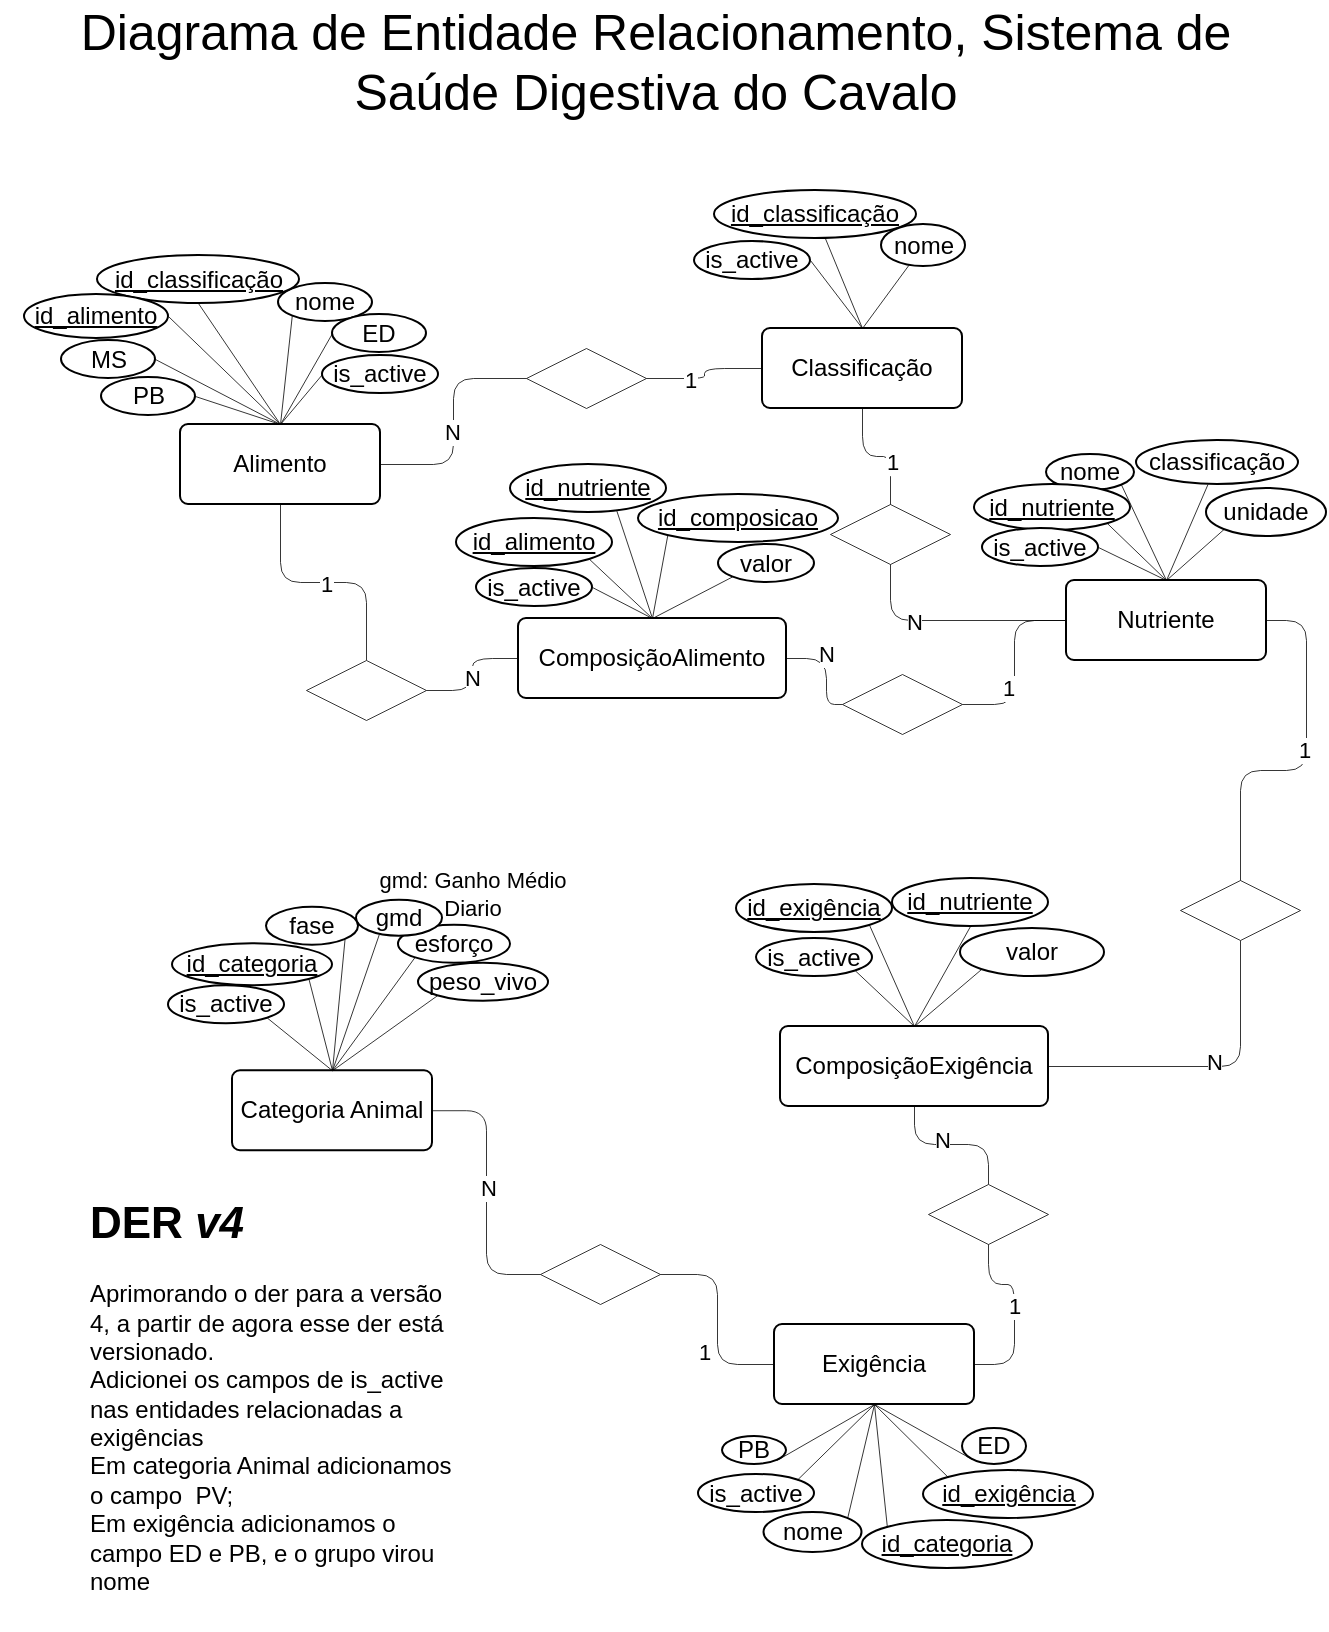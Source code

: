 <mxfile version="27.0.9">
  <diagram name="Página-1" id="3VQ2zI77Vzn59eib0IF1">
    <mxGraphModel dx="505" dy="426" grid="1" gridSize="10" guides="1" tooltips="1" connect="1" arrows="1" fold="1" page="1" pageScale="1" pageWidth="1600" pageHeight="900" math="0" shadow="0">
      <root>
        <mxCell id="0" />
        <mxCell id="1" parent="0" />
        <mxCell id="BL19Yoxea98xcwSY_bck-126" value="gmd: Ganho Médio Diario" style="text;html=1;align=center;verticalAlign=middle;whiteSpace=wrap;rounded=0;fontFamily=Helvetica;fontSize=11;fontColor=default;labelBackgroundColor=default;" parent="1" vertex="1">
          <mxGeometry x="688" y="477" width="117" height="30" as="geometry" />
        </mxCell>
        <mxCell id="BL19Yoxea98xcwSY_bck-1" value="" style="group" parent="1" vertex="1" connectable="0">
          <mxGeometry x="821" y="139" width="190.5" height="110" as="geometry" />
        </mxCell>
        <mxCell id="BL19Yoxea98xcwSY_bck-2" value="Classificação" style="rounded=1;arcSize=10;whiteSpace=wrap;html=1;align=center;" parent="BL19Yoxea98xcwSY_bck-1" vertex="1">
          <mxGeometry x="70" y="70" width="100" height="40" as="geometry" />
        </mxCell>
        <mxCell id="BL19Yoxea98xcwSY_bck-3" style="edgeStyle=none;shape=connector;rounded=1;orthogonalLoop=1;jettySize=auto;html=1;shadow=0;strokeColor=default;strokeWidth=0.394;align=center;verticalAlign=middle;fontFamily=Helvetica;fontSize=11;fontColor=default;labelBackgroundColor=default;startFill=0;endArrow=none;flowAnimation=0;" parent="BL19Yoxea98xcwSY_bck-1" source="BL19Yoxea98xcwSY_bck-4" edge="1">
          <mxGeometry relative="1" as="geometry">
            <mxPoint x="120" y="70" as="targetPoint" />
          </mxGeometry>
        </mxCell>
        <mxCell id="BL19Yoxea98xcwSY_bck-4" value="&lt;u&gt;id_classificação&lt;/u&gt;" style="ellipse;whiteSpace=wrap;html=1;align=center;" parent="BL19Yoxea98xcwSY_bck-1" vertex="1">
          <mxGeometry x="46" y="1" width="101" height="24" as="geometry" />
        </mxCell>
        <mxCell id="BL19Yoxea98xcwSY_bck-5" style="shape=connector;rounded=1;orthogonalLoop=1;jettySize=auto;html=1;entryX=0.5;entryY=0;entryDx=0;entryDy=0;shadow=0;strokeColor=default;strokeWidth=0.394;align=center;verticalAlign=middle;fontFamily=Helvetica;fontSize=11;fontColor=default;labelBackgroundColor=default;startFill=0;endArrow=none;flowAnimation=0;" parent="BL19Yoxea98xcwSY_bck-1" source="BL19Yoxea98xcwSY_bck-6" target="BL19Yoxea98xcwSY_bck-2" edge="1">
          <mxGeometry relative="1" as="geometry" />
        </mxCell>
        <mxCell id="BL19Yoxea98xcwSY_bck-6" value="nome" style="ellipse;whiteSpace=wrap;html=1;align=center;" parent="BL19Yoxea98xcwSY_bck-1" vertex="1">
          <mxGeometry x="129.5" y="18" width="42" height="21" as="geometry" />
        </mxCell>
        <mxCell id="BL19Yoxea98xcwSY_bck-7" style="rounded=1;orthogonalLoop=1;jettySize=auto;html=1;exitX=1;exitY=0.5;exitDx=0;exitDy=0;entryX=0.5;entryY=0;entryDx=0;entryDy=0;shadow=0;strokeColor=default;strokeWidth=0.394;align=center;verticalAlign=middle;fontFamily=Helvetica;fontSize=11;fontColor=default;labelBackgroundColor=default;startFill=0;endArrow=none;flowAnimation=0;" parent="BL19Yoxea98xcwSY_bck-1" source="BL19Yoxea98xcwSY_bck-8" target="BL19Yoxea98xcwSY_bck-2" edge="1">
          <mxGeometry relative="1" as="geometry" />
        </mxCell>
        <mxCell id="BL19Yoxea98xcwSY_bck-8" value="is_&lt;span style=&quot;background-color: transparent; color: light-dark(rgb(0, 0, 0), rgb(255, 255, 255));&quot;&gt;active&lt;/span&gt;" style="ellipse;whiteSpace=wrap;html=1;align=center;" parent="BL19Yoxea98xcwSY_bck-1" vertex="1">
          <mxGeometry x="36" y="26.5" width="58" height="19" as="geometry" />
        </mxCell>
        <mxCell id="BL19Yoxea98xcwSY_bck-9" style="edgeStyle=orthogonalEdgeStyle;rounded=1;orthogonalLoop=1;jettySize=auto;html=1;entryX=0;entryY=0.5;entryDx=0;entryDy=0;endArrow=none;startFill=0;strokeWidth=0.394;curved=0;flowAnimation=0;shadow=0;" parent="1" source="BL19Yoxea98xcwSY_bck-54" target="BL19Yoxea98xcwSY_bck-18" edge="1">
          <mxGeometry relative="1" as="geometry" />
        </mxCell>
        <mxCell id="BL19Yoxea98xcwSY_bck-10" value="N" style="edgeLabel;html=1;align=center;verticalAlign=middle;resizable=0;points=[];" parent="BL19Yoxea98xcwSY_bck-9" vertex="1" connectable="0">
          <mxGeometry x="-0.237" y="2" relative="1" as="geometry">
            <mxPoint as="offset" />
          </mxGeometry>
        </mxCell>
        <mxCell id="BL19Yoxea98xcwSY_bck-11" style="edgeStyle=orthogonalEdgeStyle;rounded=1;orthogonalLoop=1;jettySize=auto;html=1;endArrow=none;startFill=0;strokeWidth=0.394;curved=0;flowAnimation=0;shadow=0;" parent="1" source="BL19Yoxea98xcwSY_bck-15" target="BL19Yoxea98xcwSY_bck-20" edge="1">
          <mxGeometry relative="1" as="geometry" />
        </mxCell>
        <mxCell id="BL19Yoxea98xcwSY_bck-12" value="1" style="edgeLabel;html=1;align=center;verticalAlign=middle;resizable=0;points=[];" parent="BL19Yoxea98xcwSY_bck-11" vertex="1" connectable="0">
          <mxGeometry x="-0.026" y="1" relative="1" as="geometry">
            <mxPoint as="offset" />
          </mxGeometry>
        </mxCell>
        <mxCell id="BL19Yoxea98xcwSY_bck-13" style="edgeStyle=orthogonalEdgeStyle;rounded=1;orthogonalLoop=1;jettySize=auto;html=1;exitX=1;exitY=0.5;exitDx=0;exitDy=0;entryX=0;entryY=0.5;entryDx=0;entryDy=0;endArrow=none;startFill=0;strokeWidth=0.394;curved=0;flowAnimation=0;shadow=0;" parent="1" source="BL19Yoxea98xcwSY_bck-15" target="BL19Yoxea98xcwSY_bck-54" edge="1">
          <mxGeometry relative="1" as="geometry" />
        </mxCell>
        <mxCell id="BL19Yoxea98xcwSY_bck-14" value="N" style="edgeLabel;html=1;align=center;verticalAlign=middle;resizable=0;points=[];" parent="BL19Yoxea98xcwSY_bck-13" vertex="1" connectable="0">
          <mxGeometry x="-0.059" relative="1" as="geometry">
            <mxPoint as="offset" />
          </mxGeometry>
        </mxCell>
        <mxCell id="BL19Yoxea98xcwSY_bck-15" value="" style="shape=rhombus;perimeter=rhombusPerimeter;whiteSpace=wrap;html=1;align=center;strokeWidth=0.394;fontFamily=Helvetica;fontColor=#464646;spacing=0.394;" parent="1" vertex="1">
          <mxGeometry x="663" y="375" width="60" height="30" as="geometry" />
        </mxCell>
        <mxCell id="BL19Yoxea98xcwSY_bck-16" style="edgeStyle=orthogonalEdgeStyle;rounded=1;orthogonalLoop=1;jettySize=auto;html=1;endArrow=none;startFill=0;strokeWidth=0.394;curved=0;flowAnimation=0;shadow=0;entryX=0;entryY=0.5;entryDx=0;entryDy=0;" parent="1" source="BL19Yoxea98xcwSY_bck-18" target="BL19Yoxea98xcwSY_bck-36" edge="1">
          <mxGeometry relative="1" as="geometry" />
        </mxCell>
        <mxCell id="BL19Yoxea98xcwSY_bck-17" value="1" style="edgeLabel;html=1;align=center;verticalAlign=middle;resizable=0;points=[];" parent="BL19Yoxea98xcwSY_bck-16" vertex="1" connectable="0">
          <mxGeometry x="-0.271" y="3" relative="1" as="geometry">
            <mxPoint as="offset" />
          </mxGeometry>
        </mxCell>
        <mxCell id="BL19Yoxea98xcwSY_bck-18" value="" style="shape=rhombus;perimeter=rhombusPerimeter;whiteSpace=wrap;html=1;align=center;strokeWidth=0.394;fontFamily=Helvetica;fontColor=#464646;spacing=0.394;" parent="1" vertex="1">
          <mxGeometry x="931" y="382" width="60" height="30" as="geometry" />
        </mxCell>
        <mxCell id="BL19Yoxea98xcwSY_bck-19" value="" style="group" parent="1" vertex="1" connectable="0">
          <mxGeometry x="510" y="177" width="215" height="120" as="geometry" />
        </mxCell>
        <mxCell id="BL19Yoxea98xcwSY_bck-20" value="Alimento" style="rounded=1;arcSize=10;whiteSpace=wrap;html=1;align=center;" parent="BL19Yoxea98xcwSY_bck-19" vertex="1">
          <mxGeometry x="90" y="80" width="100" height="40" as="geometry" />
        </mxCell>
        <mxCell id="BL19Yoxea98xcwSY_bck-21" style="edgeStyle=none;shape=connector;rounded=1;orthogonalLoop=1;jettySize=auto;html=1;exitX=0;exitY=1;exitDx=0;exitDy=0;entryX=0.5;entryY=0;entryDx=0;entryDy=0;shadow=0;strokeColor=default;strokeWidth=0.394;align=center;verticalAlign=middle;fontFamily=Helvetica;fontSize=11;fontColor=default;labelBackgroundColor=default;startFill=0;endArrow=none;flowAnimation=0;" parent="BL19Yoxea98xcwSY_bck-19" source="BL19Yoxea98xcwSY_bck-22" target="BL19Yoxea98xcwSY_bck-20" edge="1">
          <mxGeometry relative="1" as="geometry" />
        </mxCell>
        <mxCell id="BL19Yoxea98xcwSY_bck-22" value="nome" style="ellipse;whiteSpace=wrap;html=1;align=center;" parent="BL19Yoxea98xcwSY_bck-19" vertex="1">
          <mxGeometry x="139" y="9.5" width="47" height="19" as="geometry" />
        </mxCell>
        <mxCell id="BL19Yoxea98xcwSY_bck-23" style="edgeStyle=none;shape=connector;rounded=1;orthogonalLoop=1;jettySize=auto;html=1;exitX=0.5;exitY=1;exitDx=0;exitDy=0;entryX=0.5;entryY=0;entryDx=0;entryDy=0;shadow=0;strokeColor=default;strokeWidth=0.394;align=center;verticalAlign=middle;fontFamily=Helvetica;fontSize=11;fontColor=default;labelBackgroundColor=default;startFill=0;endArrow=none;flowAnimation=0;" parent="BL19Yoxea98xcwSY_bck-19" source="BL19Yoxea98xcwSY_bck-24" target="BL19Yoxea98xcwSY_bck-20" edge="1">
          <mxGeometry relative="1" as="geometry" />
        </mxCell>
        <mxCell id="BL19Yoxea98xcwSY_bck-24" value="&lt;u&gt;id_classificação&lt;/u&gt;" style="ellipse;whiteSpace=wrap;html=1;align=center;" parent="BL19Yoxea98xcwSY_bck-19" vertex="1">
          <mxGeometry x="48.5" y="-4.5" width="101" height="24" as="geometry" />
        </mxCell>
        <mxCell id="BL19Yoxea98xcwSY_bck-25" style="edgeStyle=none;shape=connector;rounded=1;orthogonalLoop=1;jettySize=auto;html=1;exitX=1;exitY=0.5;exitDx=0;exitDy=0;entryX=0.5;entryY=0;entryDx=0;entryDy=0;shadow=0;strokeColor=default;strokeWidth=0.394;align=center;verticalAlign=middle;fontFamily=Helvetica;fontSize=11;fontColor=default;labelBackgroundColor=default;startFill=0;endArrow=none;flowAnimation=0;" parent="BL19Yoxea98xcwSY_bck-19" source="BL19Yoxea98xcwSY_bck-26" target="BL19Yoxea98xcwSY_bck-20" edge="1">
          <mxGeometry relative="1" as="geometry" />
        </mxCell>
        <mxCell id="BL19Yoxea98xcwSY_bck-26" value="&lt;u&gt;id_alimento&lt;/u&gt;" style="ellipse;whiteSpace=wrap;html=1;align=center;" parent="BL19Yoxea98xcwSY_bck-19" vertex="1">
          <mxGeometry x="12" y="15" width="72" height="22" as="geometry" />
        </mxCell>
        <mxCell id="BL19Yoxea98xcwSY_bck-27" style="rounded=0;orthogonalLoop=1;jettySize=auto;html=1;exitX=1;exitY=0.5;exitDx=0;exitDy=0;entryX=0.5;entryY=0;entryDx=0;entryDy=0;endArrow=none;startFill=0;strokeWidth=0.394;" parent="BL19Yoxea98xcwSY_bck-19" source="BL19Yoxea98xcwSY_bck-28" target="BL19Yoxea98xcwSY_bck-20" edge="1">
          <mxGeometry relative="1" as="geometry" />
        </mxCell>
        <mxCell id="BL19Yoxea98xcwSY_bck-28" value="MS" style="ellipse;whiteSpace=wrap;html=1;align=center;" parent="BL19Yoxea98xcwSY_bck-19" vertex="1">
          <mxGeometry x="30.5" y="38" width="47" height="19" as="geometry" />
        </mxCell>
        <mxCell id="BL19Yoxea98xcwSY_bck-29" value="PB" style="ellipse;whiteSpace=wrap;html=1;align=center;" parent="BL19Yoxea98xcwSY_bck-19" vertex="1">
          <mxGeometry x="50.5" y="56.5" width="47" height="19" as="geometry" />
        </mxCell>
        <mxCell id="BL19Yoxea98xcwSY_bck-30" style="rounded=0;orthogonalLoop=1;jettySize=auto;html=1;exitX=1;exitY=0.5;exitDx=0;exitDy=0;entryX=0.5;entryY=0;entryDx=0;entryDy=0;endArrow=none;startFill=0;strokeWidth=0.394;" parent="BL19Yoxea98xcwSY_bck-19" source="BL19Yoxea98xcwSY_bck-29" target="BL19Yoxea98xcwSY_bck-20" edge="1">
          <mxGeometry relative="1" as="geometry">
            <mxPoint x="150" y="90" as="targetPoint" />
          </mxGeometry>
        </mxCell>
        <mxCell id="BL19Yoxea98xcwSY_bck-31" value="ED" style="ellipse;whiteSpace=wrap;html=1;align=center;" parent="BL19Yoxea98xcwSY_bck-19" vertex="1">
          <mxGeometry x="166" y="25" width="47" height="19" as="geometry" />
        </mxCell>
        <mxCell id="BL19Yoxea98xcwSY_bck-32" style="rounded=0;orthogonalLoop=1;jettySize=auto;html=1;exitX=0;exitY=0.5;exitDx=0;exitDy=0;entryX=0.5;entryY=0;entryDx=0;entryDy=0;endArrow=none;startFill=0;strokeWidth=0.394;" parent="BL19Yoxea98xcwSY_bck-19" source="BL19Yoxea98xcwSY_bck-31" target="BL19Yoxea98xcwSY_bck-20" edge="1">
          <mxGeometry relative="1" as="geometry">
            <mxPoint x="281.5" y="69.5" as="targetPoint" />
          </mxGeometry>
        </mxCell>
        <mxCell id="BL19Yoxea98xcwSY_bck-33" style="rounded=0;orthogonalLoop=1;jettySize=auto;html=1;exitX=0;exitY=0.5;exitDx=0;exitDy=0;endArrow=none;startFill=0;strokeWidth=0.394;entryX=0.5;entryY=0;entryDx=0;entryDy=0;" parent="BL19Yoxea98xcwSY_bck-19" source="BL19Yoxea98xcwSY_bck-34" target="BL19Yoxea98xcwSY_bck-20" edge="1">
          <mxGeometry relative="1" as="geometry">
            <mxPoint x="141" y="82" as="targetPoint" />
          </mxGeometry>
        </mxCell>
        <mxCell id="BL19Yoxea98xcwSY_bck-34" value="is_&lt;span style=&quot;background-color: transparent; color: light-dark(rgb(0, 0, 0), rgb(255, 255, 255));&quot;&gt;active&lt;/span&gt;" style="ellipse;whiteSpace=wrap;html=1;align=center;" parent="BL19Yoxea98xcwSY_bck-19" vertex="1">
          <mxGeometry x="161" y="45.5" width="58" height="19" as="geometry" />
        </mxCell>
        <mxCell id="BL19Yoxea98xcwSY_bck-35" value="" style="group" parent="1" vertex="1" connectable="0">
          <mxGeometry x="991" y="265" width="182" height="110" as="geometry" />
        </mxCell>
        <mxCell id="BL19Yoxea98xcwSY_bck-36" value="Nutriente" style="rounded=1;arcSize=10;whiteSpace=wrap;html=1;align=center;" parent="BL19Yoxea98xcwSY_bck-35" vertex="1">
          <mxGeometry x="52" y="70" width="100" height="40" as="geometry" />
        </mxCell>
        <mxCell id="BL19Yoxea98xcwSY_bck-37" style="edgeStyle=none;shape=connector;rounded=1;orthogonalLoop=1;jettySize=auto;html=1;exitX=1;exitY=1;exitDx=0;exitDy=0;entryX=0.5;entryY=0;entryDx=0;entryDy=0;shadow=0;strokeColor=default;strokeWidth=0.394;align=center;verticalAlign=middle;fontFamily=Helvetica;fontSize=11;fontColor=default;labelBackgroundColor=default;startFill=0;endArrow=none;flowAnimation=0;" parent="BL19Yoxea98xcwSY_bck-35" source="BL19Yoxea98xcwSY_bck-38" target="BL19Yoxea98xcwSY_bck-36" edge="1">
          <mxGeometry relative="1" as="geometry" />
        </mxCell>
        <mxCell id="BL19Yoxea98xcwSY_bck-38" value="nome" style="ellipse;whiteSpace=wrap;html=1;align=center;" parent="BL19Yoxea98xcwSY_bck-35" vertex="1">
          <mxGeometry x="42" y="7" width="44" height="18" as="geometry" />
        </mxCell>
        <mxCell id="BL19Yoxea98xcwSY_bck-39" style="edgeStyle=none;shape=connector;rounded=1;orthogonalLoop=1;jettySize=auto;html=1;shadow=0;strokeColor=default;strokeWidth=0.394;align=center;verticalAlign=middle;fontFamily=Helvetica;fontSize=11;fontColor=default;labelBackgroundColor=default;startFill=0;endArrow=none;flowAnimation=0;" parent="BL19Yoxea98xcwSY_bck-35" source="BL19Yoxea98xcwSY_bck-40" edge="1">
          <mxGeometry relative="1" as="geometry">
            <mxPoint x="102" y="70" as="targetPoint" />
          </mxGeometry>
        </mxCell>
        <mxCell id="BL19Yoxea98xcwSY_bck-40" value="classificação" style="ellipse;whiteSpace=wrap;html=1;align=center;" parent="BL19Yoxea98xcwSY_bck-35" vertex="1">
          <mxGeometry x="87" width="81" height="22" as="geometry" />
        </mxCell>
        <mxCell id="BL19Yoxea98xcwSY_bck-41" style="edgeStyle=none;shape=connector;rounded=1;orthogonalLoop=1;jettySize=auto;html=1;exitX=1;exitY=1;exitDx=0;exitDy=0;entryX=0.5;entryY=0;entryDx=0;entryDy=0;shadow=0;strokeColor=default;strokeWidth=0.394;align=center;verticalAlign=middle;fontFamily=Helvetica;fontSize=11;fontColor=default;labelBackgroundColor=default;startFill=0;endArrow=none;flowAnimation=0;" parent="BL19Yoxea98xcwSY_bck-35" source="BL19Yoxea98xcwSY_bck-42" target="BL19Yoxea98xcwSY_bck-36" edge="1">
          <mxGeometry relative="1" as="geometry" />
        </mxCell>
        <mxCell id="BL19Yoxea98xcwSY_bck-42" value="&lt;u&gt;id_nutriente&lt;/u&gt;" style="ellipse;whiteSpace=wrap;html=1;align=center;" parent="BL19Yoxea98xcwSY_bck-35" vertex="1">
          <mxGeometry x="6" y="22" width="78" height="23" as="geometry" />
        </mxCell>
        <mxCell id="BL19Yoxea98xcwSY_bck-43" style="edgeStyle=none;shape=connector;rounded=1;orthogonalLoop=1;jettySize=auto;html=1;exitX=0;exitY=1;exitDx=0;exitDy=0;entryX=0.5;entryY=0;entryDx=0;entryDy=0;shadow=0;strokeColor=default;strokeWidth=0.394;align=center;verticalAlign=middle;fontFamily=Helvetica;fontSize=11;fontColor=default;labelBackgroundColor=default;startFill=0;endArrow=none;flowAnimation=0;" parent="BL19Yoxea98xcwSY_bck-35" source="BL19Yoxea98xcwSY_bck-44" target="BL19Yoxea98xcwSY_bck-36" edge="1">
          <mxGeometry relative="1" as="geometry" />
        </mxCell>
        <mxCell id="BL19Yoxea98xcwSY_bck-44" value="unidade" style="ellipse;whiteSpace=wrap;html=1;align=center;" parent="BL19Yoxea98xcwSY_bck-35" vertex="1">
          <mxGeometry x="122" y="24" width="60" height="24" as="geometry" />
        </mxCell>
        <mxCell id="BL19Yoxea98xcwSY_bck-45" style="rounded=0;orthogonalLoop=1;jettySize=auto;html=1;exitX=1;exitY=0.5;exitDx=0;exitDy=0;entryX=0.5;entryY=0;entryDx=0;entryDy=0;endArrow=none;startFill=0;strokeWidth=0.394;" parent="BL19Yoxea98xcwSY_bck-35" source="BL19Yoxea98xcwSY_bck-46" target="BL19Yoxea98xcwSY_bck-36" edge="1">
          <mxGeometry relative="1" as="geometry" />
        </mxCell>
        <mxCell id="BL19Yoxea98xcwSY_bck-46" value="is_&lt;span style=&quot;background-color: transparent; color: light-dark(rgb(0, 0, 0), rgb(255, 255, 255));&quot;&gt;active&lt;/span&gt;" style="ellipse;whiteSpace=wrap;html=1;align=center;" parent="BL19Yoxea98xcwSY_bck-35" vertex="1">
          <mxGeometry x="10" y="44" width="58" height="19" as="geometry" />
        </mxCell>
        <mxCell id="BL19Yoxea98xcwSY_bck-47" style="edgeStyle=orthogonalEdgeStyle;shape=connector;curved=0;rounded=1;orthogonalLoop=1;jettySize=auto;html=1;exitX=0;exitY=0.5;exitDx=0;exitDy=0;entryX=1;entryY=0.5;entryDx=0;entryDy=0;shadow=0;strokeColor=default;strokeWidth=0.394;align=center;verticalAlign=middle;fontFamily=Helvetica;fontSize=11;fontColor=default;labelBackgroundColor=default;startFill=0;endArrow=none;flowAnimation=0;" parent="1" source="BL19Yoxea98xcwSY_bck-50" target="BL19Yoxea98xcwSY_bck-20" edge="1">
          <mxGeometry relative="1" as="geometry" />
        </mxCell>
        <mxCell id="BL19Yoxea98xcwSY_bck-48" value="N" style="edgeLabel;html=1;align=center;verticalAlign=middle;resizable=0;points=[];strokeColor=default;strokeWidth=0.394;spacing=0.394;fontFamily=Helvetica;fontSize=11;fontColor=default;labelBackgroundColor=default;fillColor=default;" parent="BL19Yoxea98xcwSY_bck-47" vertex="1" connectable="0">
          <mxGeometry x="0.089" y="-1" relative="1" as="geometry">
            <mxPoint as="offset" />
          </mxGeometry>
        </mxCell>
        <mxCell id="BL19Yoxea98xcwSY_bck-50" value="" style="shape=rhombus;perimeter=rhombusPerimeter;whiteSpace=wrap;html=1;align=center;strokeWidth=0.394;fontFamily=Helvetica;fontColor=#464646;spacing=0.394;" parent="1" vertex="1">
          <mxGeometry x="773" y="219" width="60" height="30" as="geometry" />
        </mxCell>
        <mxCell id="BL19Yoxea98xcwSY_bck-51" style="edgeStyle=orthogonalEdgeStyle;shape=connector;curved=0;rounded=1;orthogonalLoop=1;jettySize=auto;html=1;shadow=0;strokeColor=default;strokeWidth=0.394;align=center;verticalAlign=middle;fontFamily=Helvetica;fontSize=11;fontColor=default;labelBackgroundColor=default;startFill=0;endArrow=none;flowAnimation=0;" parent="1" source="BL19Yoxea98xcwSY_bck-2" target="BL19Yoxea98xcwSY_bck-50" edge="1">
          <mxGeometry relative="1" as="geometry" />
        </mxCell>
        <mxCell id="BL19Yoxea98xcwSY_bck-52" value="1" style="edgeLabel;html=1;align=center;verticalAlign=middle;resizable=0;points=[];strokeColor=default;strokeWidth=0.394;spacing=0.394;fontFamily=Helvetica;fontSize=11;fontColor=default;labelBackgroundColor=default;fillColor=default;" parent="BL19Yoxea98xcwSY_bck-51" vertex="1" connectable="0">
          <mxGeometry x="0.312" y="1" relative="1" as="geometry">
            <mxPoint as="offset" />
          </mxGeometry>
        </mxCell>
        <mxCell id="BL19Yoxea98xcwSY_bck-53" value="" style="group" parent="1" vertex="1" connectable="0">
          <mxGeometry x="738" y="283" width="199" height="111" as="geometry" />
        </mxCell>
        <mxCell id="BL19Yoxea98xcwSY_bck-54" value="ComposiçãoAlimento" style="rounded=1;arcSize=10;whiteSpace=wrap;html=1;align=center;" parent="BL19Yoxea98xcwSY_bck-53" vertex="1">
          <mxGeometry x="31" y="71" width="134" height="40" as="geometry" />
        </mxCell>
        <mxCell id="BL19Yoxea98xcwSY_bck-55" style="edgeStyle=none;shape=connector;rounded=1;orthogonalLoop=1;jettySize=auto;html=1;exitX=1;exitY=1;exitDx=0;exitDy=0;entryX=0.5;entryY=0;entryDx=0;entryDy=0;shadow=0;strokeColor=default;strokeWidth=0.394;align=center;verticalAlign=middle;fontFamily=Helvetica;fontSize=11;fontColor=default;labelBackgroundColor=default;startFill=0;endArrow=none;flowAnimation=0;" parent="BL19Yoxea98xcwSY_bck-53" source="BL19Yoxea98xcwSY_bck-56" target="BL19Yoxea98xcwSY_bck-54" edge="1">
          <mxGeometry relative="1" as="geometry" />
        </mxCell>
        <mxCell id="BL19Yoxea98xcwSY_bck-56" value="&lt;u&gt;id_alimento&lt;/u&gt;" style="ellipse;whiteSpace=wrap;html=1;align=center;" parent="BL19Yoxea98xcwSY_bck-53" vertex="1">
          <mxGeometry y="21" width="78" height="24" as="geometry" />
        </mxCell>
        <mxCell id="BL19Yoxea98xcwSY_bck-57" style="edgeStyle=none;shape=connector;rounded=1;orthogonalLoop=1;jettySize=auto;html=1;exitX=0;exitY=1;exitDx=0;exitDy=0;shadow=0;strokeColor=default;strokeWidth=0.394;align=center;verticalAlign=middle;fontFamily=Helvetica;fontSize=11;fontColor=default;labelBackgroundColor=default;startFill=0;endArrow=none;flowAnimation=0;entryX=0.5;entryY=0;entryDx=0;entryDy=0;" parent="BL19Yoxea98xcwSY_bck-53" source="BL19Yoxea98xcwSY_bck-58" target="BL19Yoxea98xcwSY_bck-54" edge="1">
          <mxGeometry relative="1" as="geometry">
            <mxPoint x="94" y="71" as="targetPoint" />
          </mxGeometry>
        </mxCell>
        <mxCell id="BL19Yoxea98xcwSY_bck-58" value="valor" style="ellipse;whiteSpace=wrap;html=1;align=center;" parent="BL19Yoxea98xcwSY_bck-53" vertex="1">
          <mxGeometry x="131" y="34" width="48" height="19" as="geometry" />
        </mxCell>
        <mxCell id="BL19Yoxea98xcwSY_bck-59" style="edgeStyle=none;shape=connector;rounded=1;orthogonalLoop=1;jettySize=auto;html=1;exitX=0.682;exitY=0.971;exitDx=0;exitDy=0;entryX=0.5;entryY=0;entryDx=0;entryDy=0;shadow=0;strokeColor=default;strokeWidth=0.394;align=center;verticalAlign=middle;fontFamily=Helvetica;fontSize=11;fontColor=default;labelBackgroundColor=default;startFill=0;endArrow=none;flowAnimation=0;exitPerimeter=0;" parent="BL19Yoxea98xcwSY_bck-53" source="BL19Yoxea98xcwSY_bck-60" target="BL19Yoxea98xcwSY_bck-54" edge="1">
          <mxGeometry relative="1" as="geometry" />
        </mxCell>
        <mxCell id="BL19Yoxea98xcwSY_bck-60" value="&lt;u&gt;id_nutriente&lt;/u&gt;" style="ellipse;whiteSpace=wrap;html=1;align=center;" parent="BL19Yoxea98xcwSY_bck-53" vertex="1">
          <mxGeometry x="27" y="-6" width="78" height="24" as="geometry" />
        </mxCell>
        <mxCell id="BL19Yoxea98xcwSY_bck-61" style="rounded=1;orthogonalLoop=1;jettySize=auto;html=1;exitX=1;exitY=0.5;exitDx=0;exitDy=0;entryX=0.5;entryY=0;entryDx=0;entryDy=0;shadow=0;strokeColor=default;strokeWidth=0.394;align=center;verticalAlign=middle;fontFamily=Helvetica;fontSize=11;fontColor=default;labelBackgroundColor=default;startFill=0;endArrow=none;flowAnimation=0;" parent="BL19Yoxea98xcwSY_bck-53" source="BL19Yoxea98xcwSY_bck-62" target="BL19Yoxea98xcwSY_bck-54" edge="1">
          <mxGeometry relative="1" as="geometry" />
        </mxCell>
        <mxCell id="BL19Yoxea98xcwSY_bck-62" value="is_&lt;span style=&quot;background-color: transparent; color: light-dark(rgb(0, 0, 0), rgb(255, 255, 255));&quot;&gt;active&lt;/span&gt;" style="ellipse;whiteSpace=wrap;html=1;align=center;" parent="BL19Yoxea98xcwSY_bck-53" vertex="1">
          <mxGeometry x="10" y="46" width="58" height="19" as="geometry" />
        </mxCell>
        <mxCell id="BL19Yoxea98xcwSY_bck-63" value="&lt;u&gt;id_composicao&lt;/u&gt;" style="ellipse;whiteSpace=wrap;html=1;align=center;" parent="BL19Yoxea98xcwSY_bck-53" vertex="1">
          <mxGeometry x="91" y="9" width="100" height="24" as="geometry" />
        </mxCell>
        <mxCell id="BL19Yoxea98xcwSY_bck-64" style="edgeStyle=none;shape=connector;rounded=1;orthogonalLoop=1;jettySize=auto;html=1;exitX=0;exitY=1;exitDx=0;exitDy=0;shadow=0;strokeColor=default;strokeWidth=0.394;align=center;verticalAlign=middle;fontFamily=Helvetica;fontSize=11;fontColor=default;labelBackgroundColor=default;startFill=0;endArrow=none;flowAnimation=0;entryX=0.5;entryY=0;entryDx=0;entryDy=0;" parent="BL19Yoxea98xcwSY_bck-53" source="BL19Yoxea98xcwSY_bck-63" target="BL19Yoxea98xcwSY_bck-54" edge="1">
          <mxGeometry relative="1" as="geometry">
            <mxPoint x="108" y="81" as="targetPoint" />
            <mxPoint x="148" y="60" as="sourcePoint" />
          </mxGeometry>
        </mxCell>
        <mxCell id="BL19Yoxea98xcwSY_bck-65" value="" style="group" parent="1" vertex="1" connectable="0">
          <mxGeometry x="869" y="487" width="176" height="111" as="geometry" />
        </mxCell>
        <mxCell id="BL19Yoxea98xcwSY_bck-66" value="ComposiçãoExigência" style="rounded=1;arcSize=10;whiteSpace=wrap;html=1;align=center;" parent="BL19Yoxea98xcwSY_bck-65" vertex="1">
          <mxGeometry x="31" y="71" width="134" height="40" as="geometry" />
        </mxCell>
        <mxCell id="BL19Yoxea98xcwSY_bck-67" style="edgeStyle=none;shape=connector;rounded=1;orthogonalLoop=1;jettySize=auto;html=1;exitX=1;exitY=1;exitDx=0;exitDy=0;entryX=0.5;entryY=0;entryDx=0;entryDy=0;shadow=0;strokeColor=default;strokeWidth=0.394;align=center;verticalAlign=middle;fontFamily=Helvetica;fontSize=11;fontColor=default;labelBackgroundColor=default;startFill=0;endArrow=none;flowAnimation=0;" parent="BL19Yoxea98xcwSY_bck-65" source="BL19Yoxea98xcwSY_bck-68" target="BL19Yoxea98xcwSY_bck-66" edge="1">
          <mxGeometry relative="1" as="geometry" />
        </mxCell>
        <mxCell id="BL19Yoxea98xcwSY_bck-68" value="&lt;u&gt;id_exigência&lt;/u&gt;" style="ellipse;whiteSpace=wrap;html=1;align=center;" parent="BL19Yoxea98xcwSY_bck-65" vertex="1">
          <mxGeometry x="9" width="78" height="24" as="geometry" />
        </mxCell>
        <mxCell id="BL19Yoxea98xcwSY_bck-69" style="edgeStyle=none;shape=connector;rounded=1;orthogonalLoop=1;jettySize=auto;html=1;exitX=0;exitY=1;exitDx=0;exitDy=0;shadow=0;strokeColor=default;strokeWidth=0.394;align=center;verticalAlign=middle;fontFamily=Helvetica;fontSize=11;fontColor=default;labelBackgroundColor=default;startFill=0;endArrow=none;flowAnimation=0;entryX=0.5;entryY=0;entryDx=0;entryDy=0;" parent="BL19Yoxea98xcwSY_bck-65" source="BL19Yoxea98xcwSY_bck-70" target="BL19Yoxea98xcwSY_bck-66" edge="1">
          <mxGeometry relative="1" as="geometry">
            <mxPoint x="94" y="71" as="targetPoint" />
          </mxGeometry>
        </mxCell>
        <mxCell id="BL19Yoxea98xcwSY_bck-70" value="valor" style="ellipse;whiteSpace=wrap;html=1;align=center;" parent="BL19Yoxea98xcwSY_bck-65" vertex="1">
          <mxGeometry x="121" y="22" width="72" height="24" as="geometry" />
        </mxCell>
        <mxCell id="BL19Yoxea98xcwSY_bck-71" style="edgeStyle=none;shape=connector;rounded=1;orthogonalLoop=1;jettySize=auto;html=1;exitX=0.5;exitY=1;exitDx=0;exitDy=0;entryX=0.5;entryY=0;entryDx=0;entryDy=0;shadow=0;strokeColor=default;strokeWidth=0.394;align=center;verticalAlign=middle;fontFamily=Helvetica;fontSize=11;fontColor=default;labelBackgroundColor=default;startFill=0;endArrow=none;flowAnimation=0;" parent="BL19Yoxea98xcwSY_bck-65" source="BL19Yoxea98xcwSY_bck-72" target="BL19Yoxea98xcwSY_bck-66" edge="1">
          <mxGeometry relative="1" as="geometry" />
        </mxCell>
        <mxCell id="BL19Yoxea98xcwSY_bck-72" value="&lt;u&gt;id_nutriente&lt;/u&gt;" style="ellipse;whiteSpace=wrap;html=1;align=center;" parent="BL19Yoxea98xcwSY_bck-65" vertex="1">
          <mxGeometry x="87" y="-3" width="78" height="24" as="geometry" />
        </mxCell>
        <mxCell id="BL19Yoxea98xcwSY_bck-73" value="is_&lt;span style=&quot;background-color: transparent; color: light-dark(rgb(0, 0, 0), rgb(255, 255, 255));&quot;&gt;active&lt;/span&gt;" style="ellipse;whiteSpace=wrap;html=1;align=center;" parent="BL19Yoxea98xcwSY_bck-65" vertex="1">
          <mxGeometry x="19" y="27" width="58" height="19" as="geometry" />
        </mxCell>
        <mxCell id="BL19Yoxea98xcwSY_bck-74" style="edgeStyle=none;shape=connector;rounded=1;orthogonalLoop=1;jettySize=auto;html=1;exitX=1;exitY=1;exitDx=0;exitDy=0;entryX=0.5;entryY=0;entryDx=0;entryDy=0;shadow=0;strokeColor=default;strokeWidth=0.394;align=center;verticalAlign=middle;fontFamily=Helvetica;fontSize=11;fontColor=default;labelBackgroundColor=default;startFill=0;endArrow=none;flowAnimation=0;" parent="BL19Yoxea98xcwSY_bck-65" source="BL19Yoxea98xcwSY_bck-73" target="BL19Yoxea98xcwSY_bck-66" edge="1">
          <mxGeometry relative="1" as="geometry">
            <mxPoint x="86" y="30" as="sourcePoint" />
            <mxPoint x="108" y="81" as="targetPoint" />
          </mxGeometry>
        </mxCell>
        <mxCell id="BL19Yoxea98xcwSY_bck-75" style="edgeStyle=orthogonalEdgeStyle;shape=connector;curved=0;rounded=1;orthogonalLoop=1;jettySize=auto;html=1;entryX=0.5;entryY=1;entryDx=0;entryDy=0;shadow=0;strokeColor=default;strokeWidth=0.394;align=center;verticalAlign=middle;fontFamily=Helvetica;fontSize=11;fontColor=default;labelBackgroundColor=default;startFill=0;endArrow=none;flowAnimation=0;exitX=0.5;exitY=0;exitDx=0;exitDy=0;" parent="1" source="BL19Yoxea98xcwSY_bck-79" target="BL19Yoxea98xcwSY_bck-66" edge="1">
          <mxGeometry relative="1" as="geometry" />
        </mxCell>
        <mxCell id="BL19Yoxea98xcwSY_bck-76" value="N" style="edgeLabel;html=1;align=center;verticalAlign=middle;resizable=0;points=[];strokeColor=default;strokeWidth=0.394;spacing=0.394;fontFamily=Helvetica;fontSize=11;fontColor=default;labelBackgroundColor=default;fillColor=default;" parent="BL19Yoxea98xcwSY_bck-75" vertex="1" connectable="0">
          <mxGeometry x="0.136" y="-2" relative="1" as="geometry">
            <mxPoint as="offset" />
          </mxGeometry>
        </mxCell>
        <mxCell id="BL19Yoxea98xcwSY_bck-77" value="" style="group" parent="1" vertex="1" connectable="0">
          <mxGeometry x="817" y="637" width="217" height="120" as="geometry" />
        </mxCell>
        <mxCell id="BL19Yoxea98xcwSY_bck-78" value="Exigência" style="rounded=1;arcSize=10;whiteSpace=wrap;html=1;align=center;" parent="BL19Yoxea98xcwSY_bck-77" vertex="1">
          <mxGeometry x="80" y="70" width="100" height="40" as="geometry" />
        </mxCell>
        <mxCell id="BL19Yoxea98xcwSY_bck-79" value="" style="shape=rhombus;perimeter=rhombusPerimeter;whiteSpace=wrap;html=1;align=center;strokeWidth=0.394;fontFamily=Helvetica;fontColor=#464646;spacing=0.394;" parent="BL19Yoxea98xcwSY_bck-77" vertex="1">
          <mxGeometry x="157" width="60" height="30" as="geometry" />
        </mxCell>
        <mxCell id="BL19Yoxea98xcwSY_bck-80" style="edgeStyle=orthogonalEdgeStyle;shape=connector;curved=0;rounded=1;orthogonalLoop=1;jettySize=auto;html=1;shadow=0;strokeColor=default;strokeWidth=0.394;align=center;verticalAlign=middle;fontFamily=Helvetica;fontSize=11;fontColor=default;labelBackgroundColor=default;startFill=0;endArrow=none;flowAnimation=0;entryX=1;entryY=0.5;entryDx=0;entryDy=0;exitX=0.5;exitY=1;exitDx=0;exitDy=0;" parent="BL19Yoxea98xcwSY_bck-77" source="BL19Yoxea98xcwSY_bck-79" target="BL19Yoxea98xcwSY_bck-78" edge="1">
          <mxGeometry relative="1" as="geometry">
            <mxPoint x="340" y="180" as="targetPoint" />
          </mxGeometry>
        </mxCell>
        <mxCell id="BL19Yoxea98xcwSY_bck-81" value="1" style="edgeLabel;html=1;align=center;verticalAlign=middle;resizable=0;points=[];strokeColor=default;strokeWidth=0.394;spacing=0.394;fontFamily=Helvetica;fontSize=11;fontColor=default;labelBackgroundColor=default;fillColor=default;" parent="BL19Yoxea98xcwSY_bck-80" vertex="1" connectable="0">
          <mxGeometry x="-0.066" relative="1" as="geometry">
            <mxPoint as="offset" />
          </mxGeometry>
        </mxCell>
        <mxCell id="BL19Yoxea98xcwSY_bck-82" value="" style="shape=rhombus;perimeter=rhombusPerimeter;whiteSpace=wrap;html=1;align=center;strokeWidth=0.394;fontFamily=Helvetica;fontColor=#464646;spacing=0.394;" parent="BL19Yoxea98xcwSY_bck-77" vertex="1">
          <mxGeometry x="-37" y="30" width="60" height="30" as="geometry" />
        </mxCell>
        <mxCell id="BL19Yoxea98xcwSY_bck-83" style="edgeStyle=orthogonalEdgeStyle;shape=connector;curved=0;rounded=1;orthogonalLoop=1;jettySize=auto;html=1;exitX=1;exitY=0.5;exitDx=0;exitDy=0;entryX=0;entryY=0.5;entryDx=0;entryDy=0;shadow=0;strokeColor=default;strokeWidth=0.394;align=center;verticalAlign=middle;fontFamily=Helvetica;fontSize=11;fontColor=default;labelBackgroundColor=default;startFill=0;endArrow=none;flowAnimation=0;" parent="BL19Yoxea98xcwSY_bck-77" source="BL19Yoxea98xcwSY_bck-82" target="BL19Yoxea98xcwSY_bck-78" edge="1">
          <mxGeometry relative="1" as="geometry" />
        </mxCell>
        <mxCell id="BL19Yoxea98xcwSY_bck-84" value="1" style="edgeLabel;html=1;align=center;verticalAlign=middle;resizable=0;points=[];strokeColor=default;strokeWidth=0.394;spacing=0.394;fontFamily=Helvetica;fontSize=11;fontColor=default;labelBackgroundColor=default;fillColor=default;" parent="BL19Yoxea98xcwSY_bck-83" vertex="1" connectable="0">
          <mxGeometry x="0.327" relative="1" as="geometry">
            <mxPoint x="-7" as="offset" />
          </mxGeometry>
        </mxCell>
        <mxCell id="BL19Yoxea98xcwSY_bck-85" style="edgeStyle=orthogonalEdgeStyle;shape=connector;curved=0;rounded=1;orthogonalLoop=1;jettySize=auto;html=1;entryX=1;entryY=0.5;entryDx=0;entryDy=0;shadow=0;strokeColor=default;strokeWidth=0.394;align=center;verticalAlign=middle;fontFamily=Helvetica;fontSize=11;fontColor=default;labelBackgroundColor=default;startFill=0;endArrow=none;flowAnimation=0;exitX=0.5;exitY=1;exitDx=0;exitDy=0;" parent="1" source="BL19Yoxea98xcwSY_bck-87" target="BL19Yoxea98xcwSY_bck-66" edge="1">
          <mxGeometry relative="1" as="geometry">
            <mxPoint x="1090" y="407" as="sourcePoint" />
          </mxGeometry>
        </mxCell>
        <mxCell id="BL19Yoxea98xcwSY_bck-86" value="N" style="edgeLabel;html=1;align=center;verticalAlign=middle;resizable=0;points=[];strokeColor=default;strokeWidth=0.394;spacing=0.394;fontFamily=Helvetica;fontSize=11;fontColor=default;labelBackgroundColor=default;fillColor=default;" parent="BL19Yoxea98xcwSY_bck-85" vertex="1" connectable="0">
          <mxGeometry x="-0.035" y="-2" relative="1" as="geometry">
            <mxPoint as="offset" />
          </mxGeometry>
        </mxCell>
        <mxCell id="BL19Yoxea98xcwSY_bck-87" value="" style="shape=rhombus;perimeter=rhombusPerimeter;whiteSpace=wrap;html=1;align=center;strokeWidth=0.394;fontFamily=Helvetica;fontColor=#464646;spacing=0.394;" parent="1" vertex="1">
          <mxGeometry x="1100" y="485" width="60" height="30" as="geometry" />
        </mxCell>
        <mxCell id="BL19Yoxea98xcwSY_bck-88" style="edgeStyle=orthogonalEdgeStyle;shape=connector;curved=0;rounded=1;orthogonalLoop=1;jettySize=auto;html=1;exitX=1;exitY=0.5;exitDx=0;exitDy=0;shadow=0;strokeColor=default;strokeWidth=0.394;align=center;verticalAlign=middle;fontFamily=Helvetica;fontSize=11;fontColor=default;labelBackgroundColor=default;startFill=0;endArrow=none;flowAnimation=0;entryX=0.5;entryY=0;entryDx=0;entryDy=0;" parent="1" source="BL19Yoxea98xcwSY_bck-36" target="BL19Yoxea98xcwSY_bck-87" edge="1">
          <mxGeometry relative="1" as="geometry" />
        </mxCell>
        <mxCell id="BL19Yoxea98xcwSY_bck-89" value="1" style="edgeLabel;html=1;align=center;verticalAlign=middle;resizable=0;points=[];strokeColor=default;strokeWidth=0.394;spacing=0.394;fontFamily=Helvetica;fontSize=11;fontColor=default;labelBackgroundColor=default;fillColor=default;" parent="BL19Yoxea98xcwSY_bck-88" vertex="1" connectable="0">
          <mxGeometry x="-0.075" y="-1" relative="1" as="geometry">
            <mxPoint as="offset" />
          </mxGeometry>
        </mxCell>
        <mxCell id="BL19Yoxea98xcwSY_bck-90" value="&lt;font style=&quot;font-size: 25px;&quot;&gt;Diagrama de Entidade Relacionamento, Sistema de Saúde Digestiva do Cavalo&lt;/font&gt;" style="text;html=1;align=center;verticalAlign=middle;whiteSpace=wrap;rounded=0;fontFamily=Helvetica;fontSize=11;fontColor=default;labelBackgroundColor=default;" parent="1" vertex="1">
          <mxGeometry x="522.5" y="60" width="630" height="30" as="geometry" />
        </mxCell>
        <mxCell id="BL19Yoxea98xcwSY_bck-91" value="&lt;h1 style=&quot;margin-top: 0px;&quot;&gt;&lt;span style=&quot;background-color: light-dark(#ffffff, var(--ge-dark-color, #121212)); color: light-dark(rgb(0, 0, 0), rgb(255, 255, 255));&quot;&gt;DER&amp;nbsp;&lt;i&gt;v4&lt;/i&gt;&lt;/span&gt;&lt;/h1&gt;&lt;div style=&quot;&quot;&gt;&lt;span style=&quot;font-size: 12px;&quot;&gt;Aprimorando o der para a versão 4, a partir de agora esse der está versionado.&lt;/span&gt;&lt;/div&gt;&lt;div style=&quot;&quot;&gt;&lt;span style=&quot;font-size: 12px;&quot;&gt;Adicionei os campos de is_active nas entidades relacionadas a exigências&lt;/span&gt;&lt;/div&gt;&lt;div style=&quot;&quot;&gt;&lt;span style=&quot;font-size: 12px;&quot;&gt;Em categoria Animal adicionamos o campo &lt;/span&gt;&lt;span style=&quot;font-size: 12px; background-color: light-dark(#ffffff, var(--ge-dark-color, #121212)); color: light-dark(rgb(0, 0, 0), rgb(255, 255, 255));&quot;&gt;&amp;nbsp;PV;&lt;/span&gt;&lt;/div&gt;&lt;div style=&quot;&quot;&gt;&lt;span style=&quot;font-size: 12px; background-color: light-dark(#ffffff, var(--ge-dark-color, #121212)); color: light-dark(rgb(0, 0, 0), rgb(255, 255, 255));&quot;&gt;Em exigência adicionamos o campo&amp;nbsp;&lt;/span&gt;&lt;span style=&quot;color: light-dark(rgb(0, 0, 0), rgb(255, 255, 255)); font-size: 12px;&quot;&gt;ED e&amp;nbsp;&lt;/span&gt;&lt;span style=&quot;background-color: light-dark(#ffffff, var(--ge-dark-color, #121212)); color: light-dark(rgb(0, 0, 0), rgb(255, 255, 255)); font-size: 12px;&quot;&gt;PB, e o&amp;nbsp;&lt;/span&gt;&lt;span style=&quot;background-color: light-dark(#ffffff, var(--ge-dark-color, #121212)); color: light-dark(rgb(0, 0, 0), rgb(255, 255, 255)); font-size: 12px;&quot;&gt;grupo virou nome&amp;nbsp;&amp;nbsp;&lt;/span&gt;&lt;/div&gt;&lt;div style=&quot;&quot;&gt;&lt;br&gt;&lt;/div&gt;" style="text;html=1;whiteSpace=wrap;overflow=hidden;rounded=0;fontFamily=Helvetica;fontSize=11;fontColor=default;labelBackgroundColor=default;align=left;" parent="1" vertex="1">
          <mxGeometry x="552.5" y="637" width="185.5" height="220" as="geometry" />
        </mxCell>
        <mxCell id="BL19Yoxea98xcwSY_bck-92" value="&lt;u&gt;id_categoria&lt;/u&gt;" style="ellipse;whiteSpace=wrap;html=1;align=center;" parent="1" vertex="1">
          <mxGeometry x="941" y="805" width="85" height="24" as="geometry" />
        </mxCell>
        <mxCell id="BL19Yoxea98xcwSY_bck-93" style="edgeStyle=none;shape=connector;rounded=1;orthogonalLoop=1;jettySize=auto;html=1;exitX=0;exitY=0;exitDx=0;exitDy=0;entryX=0.5;entryY=1;entryDx=0;entryDy=0;shadow=0;strokeColor=default;strokeWidth=0.394;align=center;verticalAlign=middle;fontFamily=Helvetica;fontSize=11;fontColor=default;labelBackgroundColor=default;startFill=0;endArrow=none;flowAnimation=0;" parent="1" source="BL19Yoxea98xcwSY_bck-92" target="BL19Yoxea98xcwSY_bck-78" edge="1">
          <mxGeometry relative="1" as="geometry" />
        </mxCell>
        <mxCell id="BL19Yoxea98xcwSY_bck-94" value="&lt;u&gt;id_exigência&lt;/u&gt;" style="ellipse;whiteSpace=wrap;html=1;align=center;" parent="1" vertex="1">
          <mxGeometry x="971.5" y="780" width="85" height="24" as="geometry" />
        </mxCell>
        <mxCell id="BL19Yoxea98xcwSY_bck-95" value="nome" style="ellipse;whiteSpace=wrap;html=1;align=center;" parent="1" vertex="1">
          <mxGeometry x="891.75" y="801" width="49" height="20" as="geometry" />
        </mxCell>
        <mxCell id="BL19Yoxea98xcwSY_bck-96" style="edgeStyle=none;shape=connector;rounded=1;orthogonalLoop=1;jettySize=auto;html=1;entryX=0.5;entryY=1;entryDx=0;entryDy=0;shadow=0;strokeColor=default;strokeWidth=0.394;align=center;verticalAlign=middle;fontFamily=Helvetica;fontSize=11;fontColor=default;labelBackgroundColor=default;startFill=0;endArrow=none;flowAnimation=0;exitX=1;exitY=0;exitDx=0;exitDy=0;" parent="1" source="BL19Yoxea98xcwSY_bck-95" target="BL19Yoxea98xcwSY_bck-78" edge="1">
          <mxGeometry relative="1" as="geometry" />
        </mxCell>
        <mxCell id="BL19Yoxea98xcwSY_bck-97" style="edgeStyle=none;shape=connector;rounded=1;orthogonalLoop=1;jettySize=auto;html=1;shadow=0;strokeColor=default;strokeWidth=0.394;align=center;verticalAlign=middle;fontFamily=Helvetica;fontSize=11;fontColor=default;labelBackgroundColor=default;startFill=0;endArrow=none;flowAnimation=0;exitX=0;exitY=0;exitDx=0;exitDy=0;entryX=0.5;entryY=1;entryDx=0;entryDy=0;" parent="1" source="BL19Yoxea98xcwSY_bck-94" target="BL19Yoxea98xcwSY_bck-78" edge="1">
          <mxGeometry relative="1" as="geometry">
            <mxPoint x="1148" y="944" as="sourcePoint" />
            <mxPoint x="1156" y="867" as="targetPoint" />
          </mxGeometry>
        </mxCell>
        <mxCell id="BL19Yoxea98xcwSY_bck-100" value="" style="shape=rhombus;perimeter=rhombusPerimeter;whiteSpace=wrap;html=1;align=center;strokeWidth=0.394;fontFamily=Helvetica;fontColor=#464646;spacing=0.394;" parent="1" vertex="1">
          <mxGeometry x="925" y="297" width="60" height="30" as="geometry" />
        </mxCell>
        <mxCell id="BL19Yoxea98xcwSY_bck-101" style="edgeStyle=orthogonalEdgeStyle;shape=connector;curved=0;rounded=1;orthogonalLoop=1;jettySize=auto;html=1;shadow=0;strokeColor=default;strokeWidth=0.394;align=center;verticalAlign=middle;fontFamily=Helvetica;fontSize=11;fontColor=default;labelBackgroundColor=default;startFill=0;endArrow=none;flowAnimation=0;exitX=0.5;exitY=1;exitDx=0;exitDy=0;entryX=0.5;entryY=0;entryDx=0;entryDy=0;" parent="1" source="BL19Yoxea98xcwSY_bck-2" target="BL19Yoxea98xcwSY_bck-100" edge="1">
          <mxGeometry relative="1" as="geometry">
            <mxPoint x="901" y="239" as="sourcePoint" />
            <mxPoint x="843" y="244" as="targetPoint" />
          </mxGeometry>
        </mxCell>
        <mxCell id="BL19Yoxea98xcwSY_bck-102" value="1" style="edgeLabel;html=1;align=center;verticalAlign=middle;resizable=0;points=[];strokeColor=default;strokeWidth=0.394;spacing=0.394;fontFamily=Helvetica;fontSize=11;fontColor=default;labelBackgroundColor=default;fillColor=default;" parent="BL19Yoxea98xcwSY_bck-101" vertex="1" connectable="0">
          <mxGeometry x="0.312" y="1" relative="1" as="geometry">
            <mxPoint as="offset" />
          </mxGeometry>
        </mxCell>
        <mxCell id="BL19Yoxea98xcwSY_bck-103" style="edgeStyle=orthogonalEdgeStyle;shape=connector;curved=0;rounded=1;orthogonalLoop=1;jettySize=auto;html=1;shadow=0;strokeColor=default;strokeWidth=0.394;align=center;verticalAlign=middle;fontFamily=Helvetica;fontSize=11;fontColor=default;labelBackgroundColor=default;startFill=0;endArrow=none;flowAnimation=0;exitX=0;exitY=0.5;exitDx=0;exitDy=0;entryX=0.5;entryY=1;entryDx=0;entryDy=0;" parent="1" source="BL19Yoxea98xcwSY_bck-36" target="BL19Yoxea98xcwSY_bck-100" edge="1">
          <mxGeometry relative="1" as="geometry">
            <mxPoint x="951" y="259" as="sourcePoint" />
            <mxPoint x="965" y="307" as="targetPoint" />
          </mxGeometry>
        </mxCell>
        <mxCell id="BL19Yoxea98xcwSY_bck-104" value="N" style="edgeLabel;html=1;align=center;verticalAlign=middle;resizable=0;points=[];strokeColor=default;strokeWidth=0.394;spacing=0.394;fontFamily=Helvetica;fontSize=11;fontColor=default;labelBackgroundColor=default;fillColor=default;" parent="BL19Yoxea98xcwSY_bck-103" vertex="1" connectable="0">
          <mxGeometry x="0.312" y="1" relative="1" as="geometry">
            <mxPoint as="offset" />
          </mxGeometry>
        </mxCell>
        <mxCell id="BL19Yoxea98xcwSY_bck-107" value="is_&lt;span style=&quot;background-color: transparent; color: light-dark(rgb(0, 0, 0), rgb(255, 255, 255));&quot;&gt;active&lt;/span&gt;" style="ellipse;whiteSpace=wrap;html=1;align=center;" parent="1" vertex="1">
          <mxGeometry x="859" y="782" width="58" height="19" as="geometry" />
        </mxCell>
        <mxCell id="BL19Yoxea98xcwSY_bck-108" style="edgeStyle=none;shape=connector;rounded=1;orthogonalLoop=1;jettySize=auto;html=1;entryX=0.5;entryY=1;entryDx=0;entryDy=0;shadow=0;strokeColor=default;strokeWidth=0.394;align=center;verticalAlign=middle;fontFamily=Helvetica;fontSize=11;fontColor=default;labelBackgroundColor=default;startFill=0;endArrow=none;flowAnimation=0;exitX=1;exitY=0;exitDx=0;exitDy=0;" parent="1" source="BL19Yoxea98xcwSY_bck-107" target="BL19Yoxea98xcwSY_bck-78" edge="1">
          <mxGeometry relative="1" as="geometry">
            <mxPoint x="928" y="814" as="sourcePoint" />
            <mxPoint x="957" y="757" as="targetPoint" />
          </mxGeometry>
        </mxCell>
        <mxCell id="BL19Yoxea98xcwSY_bck-124" style="edgeStyle=orthogonalEdgeStyle;shape=connector;curved=0;rounded=1;orthogonalLoop=1;jettySize=auto;html=1;entryX=1;entryY=0.5;entryDx=0;entryDy=0;shadow=0;strokeColor=default;strokeWidth=0.394;align=center;verticalAlign=middle;fontFamily=Helvetica;fontSize=11;fontColor=default;labelBackgroundColor=default;startFill=0;endArrow=none;flowAnimation=0;exitX=0;exitY=0.5;exitDx=0;exitDy=0;" parent="1" source="BL19Yoxea98xcwSY_bck-82" target="BL19Yoxea98xcwSY_bck-114" edge="1">
          <mxGeometry relative="1" as="geometry">
            <mxPoint x="857" y="727" as="sourcePoint" />
          </mxGeometry>
        </mxCell>
        <mxCell id="BL19Yoxea98xcwSY_bck-125" value="N" style="edgeLabel;html=1;align=center;verticalAlign=middle;resizable=0;points=[];strokeColor=default;strokeWidth=0.394;spacing=0.394;fontFamily=Helvetica;fontSize=11;fontColor=default;labelBackgroundColor=default;fillColor=default;" parent="BL19Yoxea98xcwSY_bck-124" vertex="1" connectable="0">
          <mxGeometry x="0.038" y="-1" relative="1" as="geometry">
            <mxPoint as="offset" />
          </mxGeometry>
        </mxCell>
        <mxCell id="4gqpe6L_FFCqydwPMkJT-21" value="" style="group" parent="1" vertex="1" connectable="0">
          <mxGeometry x="580" y="464.87" width="300" height="155.25" as="geometry" />
        </mxCell>
        <mxCell id="BL19Yoxea98xcwSY_bck-111" value="" style="group" parent="4gqpe6L_FFCqydwPMkJT-21" vertex="1" connectable="0">
          <mxGeometry y="54.25" width="234" height="101" as="geometry" />
        </mxCell>
        <mxCell id="BL19Yoxea98xcwSY_bck-113" value="" style="group" parent="BL19Yoxea98xcwSY_bck-111" vertex="1" connectable="0">
          <mxGeometry x="46" width="188" height="101" as="geometry" />
        </mxCell>
        <mxCell id="BL19Yoxea98xcwSY_bck-114" value="Categoria Animal" style="rounded=1;arcSize=10;whiteSpace=wrap;html=1;align=center;" parent="BL19Yoxea98xcwSY_bck-113" vertex="1">
          <mxGeometry y="61" width="100" height="40" as="geometry" />
        </mxCell>
        <mxCell id="BL19Yoxea98xcwSY_bck-115" style="edgeStyle=none;shape=connector;rounded=1;orthogonalLoop=1;jettySize=auto;html=1;exitX=0;exitY=1;exitDx=0;exitDy=0;entryX=0.5;entryY=0;entryDx=0;entryDy=0;shadow=0;strokeColor=default;strokeWidth=0.394;align=center;verticalAlign=middle;fontFamily=Helvetica;fontSize=11;fontColor=default;labelBackgroundColor=default;startFill=0;endArrow=none;flowAnimation=0;" parent="BL19Yoxea98xcwSY_bck-113" source="BL19Yoxea98xcwSY_bck-116" target="BL19Yoxea98xcwSY_bck-114" edge="1">
          <mxGeometry relative="1" as="geometry" />
        </mxCell>
        <mxCell id="BL19Yoxea98xcwSY_bck-116" value="esforço" style="ellipse;whiteSpace=wrap;html=1;align=center;" parent="BL19Yoxea98xcwSY_bck-113" vertex="1">
          <mxGeometry x="83" y="-11.75" width="56" height="19" as="geometry" />
        </mxCell>
        <mxCell id="BL19Yoxea98xcwSY_bck-117" style="edgeStyle=none;shape=connector;rounded=1;orthogonalLoop=1;jettySize=auto;html=1;exitX=0;exitY=1;exitDx=0;exitDy=0;shadow=0;strokeColor=default;strokeWidth=0.394;align=center;verticalAlign=middle;fontFamily=Helvetica;fontSize=11;fontColor=default;labelBackgroundColor=default;startFill=0;endArrow=none;flowAnimation=0;entryX=0.5;entryY=0;entryDx=0;entryDy=0;" parent="BL19Yoxea98xcwSY_bck-113" source="BL19Yoxea98xcwSY_bck-118" target="BL19Yoxea98xcwSY_bck-114" edge="1">
          <mxGeometry relative="1" as="geometry">
            <mxPoint x="53" y="60" as="targetPoint" />
          </mxGeometry>
        </mxCell>
        <mxCell id="BL19Yoxea98xcwSY_bck-118" value="peso_vivo" style="ellipse;whiteSpace=wrap;html=1;align=center;" parent="BL19Yoxea98xcwSY_bck-113" vertex="1">
          <mxGeometry x="93" y="7.25" width="65" height="19" as="geometry" />
        </mxCell>
        <mxCell id="BL19Yoxea98xcwSY_bck-99" style="edgeStyle=none;shape=connector;rounded=1;orthogonalLoop=1;jettySize=auto;html=1;exitX=0.264;exitY=0.964;exitDx=0;exitDy=0;entryX=0.5;entryY=0;entryDx=0;entryDy=0;shadow=0;strokeColor=default;strokeWidth=0.394;align=center;verticalAlign=middle;fontFamily=Helvetica;fontSize=11;fontColor=default;labelBackgroundColor=default;startFill=0;endArrow=none;flowAnimation=0;exitPerimeter=0;" parent="4gqpe6L_FFCqydwPMkJT-21" source="BL19Yoxea98xcwSY_bck-98" target="BL19Yoxea98xcwSY_bck-114" edge="1">
          <mxGeometry relative="1" as="geometry">
            <mxPoint x="100.248" y="49.876" as="sourcePoint" />
          </mxGeometry>
        </mxCell>
        <mxCell id="BL19Yoxea98xcwSY_bck-106" style="edgeStyle=none;shape=connector;rounded=1;orthogonalLoop=1;jettySize=auto;html=1;exitX=1;exitY=1;exitDx=0;exitDy=0;shadow=0;strokeColor=default;strokeWidth=0.394;align=center;verticalAlign=middle;fontFamily=Helvetica;fontSize=11;fontColor=default;labelBackgroundColor=default;startFill=0;endArrow=none;flowAnimation=0;entryX=0.5;entryY=0;entryDx=0;entryDy=0;" parent="4gqpe6L_FFCqydwPMkJT-21" source="BL19Yoxea98xcwSY_bck-105" target="BL19Yoxea98xcwSY_bck-114" edge="1">
          <mxGeometry relative="1" as="geometry">
            <mxPoint x="85" y="104.25" as="targetPoint" />
          </mxGeometry>
        </mxCell>
        <mxCell id="BL19Yoxea98xcwSY_bck-123" style="edgeStyle=none;shape=connector;rounded=1;orthogonalLoop=1;jettySize=auto;html=1;exitX=1;exitY=1;exitDx=0;exitDy=0;entryX=0.5;entryY=0;entryDx=0;entryDy=0;shadow=0;strokeColor=default;strokeWidth=0.394;align=center;verticalAlign=middle;fontFamily=Helvetica;fontSize=11;fontColor=default;labelBackgroundColor=default;startFill=0;endArrow=none;flowAnimation=0;" parent="4gqpe6L_FFCqydwPMkJT-21" source="BL19Yoxea98xcwSY_bck-112" target="BL19Yoxea98xcwSY_bck-114" edge="1">
          <mxGeometry relative="1" as="geometry" />
        </mxCell>
        <mxCell id="BL19Yoxea98xcwSY_bck-119" style="edgeStyle=none;shape=connector;rounded=1;orthogonalLoop=1;jettySize=auto;html=1;exitX=1;exitY=1;exitDx=0;exitDy=0;entryX=0.5;entryY=0;entryDx=0;entryDy=0;shadow=0;strokeColor=default;strokeWidth=0.394;align=center;verticalAlign=middle;fontFamily=Helvetica;fontSize=11;fontColor=default;labelBackgroundColor=default;startFill=0;endArrow=none;flowAnimation=0;" parent="4gqpe6L_FFCqydwPMkJT-21" source="BL19Yoxea98xcwSY_bck-120" target="BL19Yoxea98xcwSY_bck-114" edge="1">
          <mxGeometry relative="1" as="geometry" />
        </mxCell>
        <mxCell id="BL19Yoxea98xcwSY_bck-98" value="gmd" style="ellipse;whiteSpace=wrap;html=1;align=center;" parent="4gqpe6L_FFCqydwPMkJT-21" vertex="1">
          <mxGeometry x="108" y="30" width="43" height="18" as="geometry" />
        </mxCell>
        <mxCell id="BL19Yoxea98xcwSY_bck-105" value="fase" style="ellipse;whiteSpace=wrap;html=1;align=center;" parent="4gqpe6L_FFCqydwPMkJT-21" vertex="1">
          <mxGeometry x="63" y="33.5" width="46" height="19" as="geometry" />
        </mxCell>
        <mxCell id="BL19Yoxea98xcwSY_bck-112" value="&lt;u&gt;id_categoria&lt;/u&gt;" style="ellipse;whiteSpace=wrap;html=1;align=center;" parent="4gqpe6L_FFCqydwPMkJT-21" vertex="1">
          <mxGeometry x="16" y="51.75" width="80" height="21" as="geometry" />
        </mxCell>
        <mxCell id="BL19Yoxea98xcwSY_bck-120" value="is_&lt;span style=&quot;background-color: transparent; color: light-dark(rgb(0, 0, 0), rgb(255, 255, 255));&quot;&gt;active&lt;/span&gt;" style="ellipse;whiteSpace=wrap;html=1;align=center;" parent="4gqpe6L_FFCqydwPMkJT-21" vertex="1">
          <mxGeometry x="14" y="72.75" width="58" height="19" as="geometry" />
        </mxCell>
        <mxCell id="4gqpe6L_FFCqydwPMkJT-18" value="PB" style="ellipse;whiteSpace=wrap;html=1;align=center;" parent="1" vertex="1">
          <mxGeometry x="871" y="763" width="32" height="14" as="geometry" />
        </mxCell>
        <mxCell id="4gqpe6L_FFCqydwPMkJT-19" style="edgeStyle=none;shape=connector;rounded=1;orthogonalLoop=1;jettySize=auto;html=1;exitX=1;exitY=1;exitDx=0;exitDy=0;shadow=0;strokeColor=default;strokeWidth=0.394;align=center;verticalAlign=middle;fontFamily=Helvetica;fontSize=11;fontColor=default;labelBackgroundColor=default;startFill=0;endArrow=none;flowAnimation=0;entryX=0.5;entryY=1;entryDx=0;entryDy=0;" parent="1" source="4gqpe6L_FFCqydwPMkJT-18" target="BL19Yoxea98xcwSY_bck-78" edge="1">
          <mxGeometry relative="1" as="geometry">
            <mxPoint x="950" y="750" as="targetPoint" />
          </mxGeometry>
        </mxCell>
        <mxCell id="BL19Yoxea98xcwSY_bck-121" value="ED" style="ellipse;whiteSpace=wrap;html=1;align=center;" parent="1" vertex="1">
          <mxGeometry x="991" y="759" width="32" height="18" as="geometry" />
        </mxCell>
        <mxCell id="BL19Yoxea98xcwSY_bck-122" style="edgeStyle=none;shape=connector;rounded=1;orthogonalLoop=1;jettySize=auto;html=1;exitX=0;exitY=1;exitDx=0;exitDy=0;shadow=0;strokeColor=default;strokeWidth=0.394;align=center;verticalAlign=middle;fontFamily=Helvetica;fontSize=11;fontColor=default;labelBackgroundColor=default;startFill=0;endArrow=none;flowAnimation=0;entryX=0.5;entryY=1;entryDx=0;entryDy=0;" parent="1" source="BL19Yoxea98xcwSY_bck-121" target="BL19Yoxea98xcwSY_bck-78" edge="1">
          <mxGeometry relative="1" as="geometry">
            <mxPoint x="840" y="630" as="targetPoint" />
            <mxPoint x="721" y="554.12" as="sourcePoint" />
          </mxGeometry>
        </mxCell>
      </root>
    </mxGraphModel>
  </diagram>
</mxfile>
